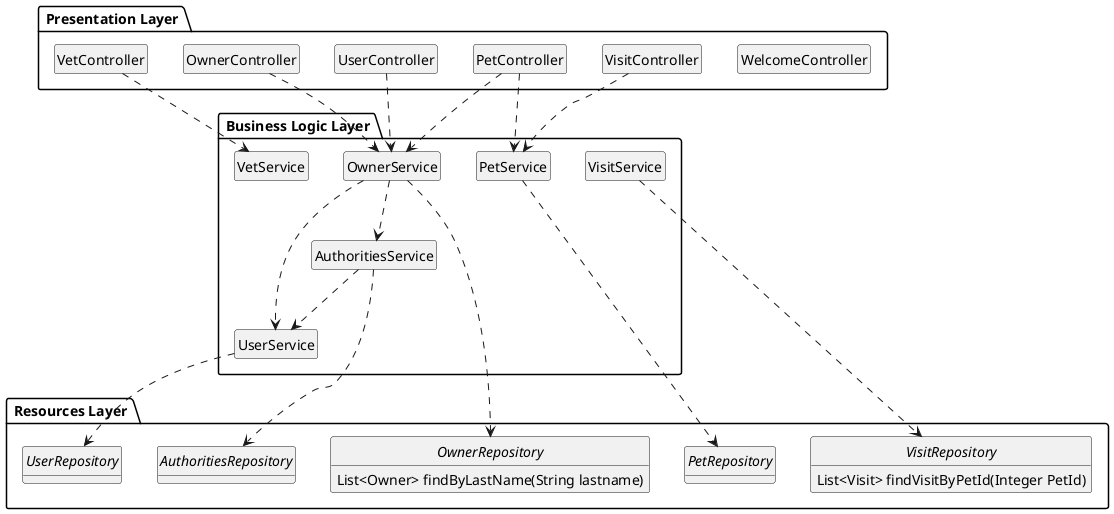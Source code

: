 @startuml

hide circle


package " Presentation Layer " as Presentation {
    hide members
    class WelcomeController
    class UserController
    class OwnerController
    class PetController
    class VisitController
    class VetController
}

package " Business Logic Layer " as BusinessLogic {
    hide members
    class AuthoritiesService
    class UserService
    class OwnerService
    class PetService
    class VisitService
    class VetService
}

package " Resources Layer " as Resources {
    hide attributes
    interface AuthoritiesRepository 
    interface UserRepository 
    interface PetRepository
    interface VisitRepository {
        List<Visit> findVisitByPetId(Integer PetId)
    }
    interface OwnerRepository {
        List<Owner> findByLastName(String lastname)
    }
}

UserController  ..> OwnerService
OwnerController ..> OwnerService
PetController ..> OwnerService
PetController ..> PetService
VisitController ..> PetService
VetController ..> VetService

AuthoritiesService ..> UserService
OwnerService ..> UserService
OwnerService ..> AuthoritiesService

OwnerService ..> OwnerRepository
UserService ..> UserRepository
AuthoritiesService ..> AuthoritiesRepository
PetService ..> PetRepository
VisitService ..> VisitRepository

@enduml
